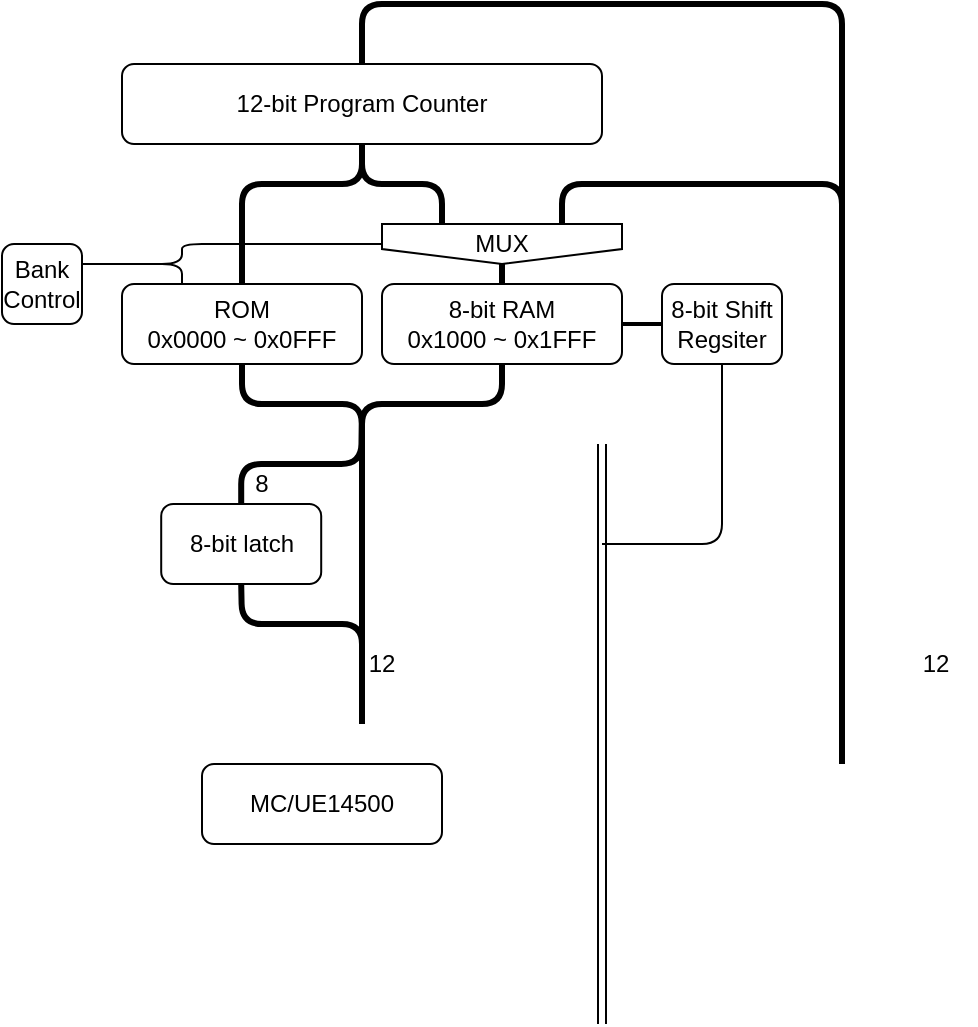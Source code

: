 <mxfile version="19.0.3" type="device"><diagram id="QxkNav_OHL4k1XI0uUHF" name="Page-1"><mxGraphModel dx="813" dy="494" grid="1" gridSize="10" guides="1" tooltips="1" connect="1" arrows="1" fold="1" page="1" pageScale="1" pageWidth="1654" pageHeight="1169" math="0" shadow="0"><root><mxCell id="0"/><mxCell id="1" parent="0"/><mxCell id="jxIza8lRnDLl3RMzCXN8-1" value="ROM&lt;br&gt;0x0000 ~ 0x0FFF" style="rounded=1;whiteSpace=wrap;html=1;" vertex="1" parent="1"><mxGeometry x="440" y="280" width="120" height="40" as="geometry"/></mxCell><mxCell id="jxIza8lRnDLl3RMzCXN8-2" value="8-bit latch" style="rounded=1;whiteSpace=wrap;html=1;" vertex="1" parent="1"><mxGeometry x="459.6" y="390" width="80" height="40" as="geometry"/></mxCell><mxCell id="jxIza8lRnDLl3RMzCXN8-3" value="" style="endArrow=none;html=1;exitX=0.5;exitY=0;exitDx=0;exitDy=0;strokeWidth=3;entryX=0.5;entryY=1;entryDx=0;entryDy=0;" edge="1" parent="1" source="jxIza8lRnDLl3RMzCXN8-2"><mxGeometry width="50" height="50" relative="1" as="geometry"><mxPoint x="569.6" y="430" as="sourcePoint"/><mxPoint x="500" y="320" as="targetPoint"/><Array as="points"><mxPoint x="499.6" y="370"/><mxPoint x="559.6" y="370"/><mxPoint x="560" y="340"/><mxPoint x="500" y="340"/></Array></mxGeometry></mxCell><mxCell id="jxIza8lRnDLl3RMzCXN8-4" value="" style="endArrow=none;html=1;strokeWidth=3;entryX=0.5;entryY=1;entryDx=0;entryDy=0;" edge="1" parent="1"><mxGeometry width="50" height="50" relative="1" as="geometry"><mxPoint x="560" y="500" as="sourcePoint"/><mxPoint x="630" y="320" as="targetPoint"/><Array as="points"><mxPoint x="560" y="340"/><mxPoint x="630" y="340"/></Array></mxGeometry></mxCell><mxCell id="jxIza8lRnDLl3RMzCXN8-5" value="8" style="text;html=1;strokeColor=none;fillColor=none;align=center;verticalAlign=middle;whiteSpace=wrap;rounded=0;" vertex="1" parent="1"><mxGeometry x="489.6" y="370" width="40" height="20" as="geometry"/></mxCell><mxCell id="jxIza8lRnDLl3RMzCXN8-22" value="Bank Control" style="rounded=1;whiteSpace=wrap;html=1;" vertex="1" parent="1"><mxGeometry x="380" y="260" width="40" height="40" as="geometry"/></mxCell><mxCell id="jxIza8lRnDLl3RMzCXN8-24" value="12-bit Program Counter" style="rounded=1;whiteSpace=wrap;html=1;" vertex="1" parent="1"><mxGeometry x="440" y="170" width="240" height="40" as="geometry"/></mxCell><mxCell id="jxIza8lRnDLl3RMzCXN8-27" value="8-bit RAM&lt;br&gt;0x1000 ~ 0x1FFF" style="rounded=1;whiteSpace=wrap;html=1;" vertex="1" parent="1"><mxGeometry x="570" y="280" width="120" height="40" as="geometry"/></mxCell><mxCell id="jxIza8lRnDLl3RMzCXN8-28" value="" style="endArrow=none;html=1;rounded=1;exitX=0.25;exitY=0;exitDx=0;exitDy=0;entryX=1;entryY=0.25;entryDx=0;entryDy=0;" edge="1" parent="1" source="jxIza8lRnDLl3RMzCXN8-1" target="jxIza8lRnDLl3RMzCXN8-22"><mxGeometry width="50" height="50" relative="1" as="geometry"><mxPoint x="490" y="290" as="sourcePoint"/><mxPoint x="440" y="270" as="targetPoint"/><Array as="points"><mxPoint x="470" y="270"/></Array></mxGeometry></mxCell><mxCell id="jxIza8lRnDLl3RMzCXN8-30" value="" style="endArrow=none;html=1;rounded=1;strokeWidth=3;entryX=0.5;entryY=1;entryDx=0;entryDy=0;exitX=0.25;exitY=0;exitDx=0;exitDy=0;" edge="1" parent="1" source="jxIza8lRnDLl3RMzCXN8-37" target="jxIza8lRnDLl3RMzCXN8-24"><mxGeometry width="50" height="50" relative="1" as="geometry"><mxPoint x="630" y="260" as="sourcePoint"/><mxPoint x="640" y="370" as="targetPoint"/><Array as="points"><mxPoint x="600" y="230"/><mxPoint x="560" y="230"/></Array></mxGeometry></mxCell><mxCell id="jxIza8lRnDLl3RMzCXN8-31" value="" style="endArrow=none;html=1;rounded=1;strokeWidth=3;entryX=0.5;entryY=1;entryDx=0;entryDy=0;exitX=0.5;exitY=0;exitDx=0;exitDy=0;" edge="1" parent="1" source="jxIza8lRnDLl3RMzCXN8-1" target="jxIza8lRnDLl3RMzCXN8-24"><mxGeometry width="50" height="50" relative="1" as="geometry"><mxPoint x="590" y="420" as="sourcePoint"/><mxPoint x="640" y="370" as="targetPoint"/><Array as="points"><mxPoint x="500" y="230"/><mxPoint x="560" y="230"/></Array></mxGeometry></mxCell><mxCell id="jxIza8lRnDLl3RMzCXN8-33" value="" style="endArrow=none;html=1;rounded=1;strokeWidth=3;entryX=0.5;entryY=1;entryDx=0;entryDy=0;" edge="1" parent="1" target="jxIza8lRnDLl3RMzCXN8-2"><mxGeometry width="50" height="50" relative="1" as="geometry"><mxPoint x="560" y="470" as="sourcePoint"/><mxPoint x="630" y="400" as="targetPoint"/><Array as="points"><mxPoint x="560" y="450"/><mxPoint x="500" y="450"/></Array></mxGeometry></mxCell><mxCell id="jxIza8lRnDLl3RMzCXN8-34" value="12" style="text;html=1;strokeColor=none;fillColor=none;align=center;verticalAlign=middle;whiteSpace=wrap;rounded=0;" vertex="1" parent="1"><mxGeometry x="550" y="460" width="40" height="20" as="geometry"/></mxCell><mxCell id="jxIza8lRnDLl3RMzCXN8-37" value="MUX" style="shape=offPageConnector;whiteSpace=wrap;html=1;" vertex="1" parent="1"><mxGeometry x="570" y="250" width="120" height="20" as="geometry"/></mxCell><mxCell id="jxIza8lRnDLl3RMzCXN8-38" value="" style="endArrow=none;html=1;rounded=1;strokeWidth=3;entryX=0.5;entryY=1;entryDx=0;entryDy=0;exitX=0.5;exitY=0;exitDx=0;exitDy=0;" edge="1" parent="1" source="jxIza8lRnDLl3RMzCXN8-27" target="jxIza8lRnDLl3RMzCXN8-37"><mxGeometry width="50" height="50" relative="1" as="geometry"><mxPoint x="490" y="300" as="sourcePoint"/><mxPoint x="540" y="250" as="targetPoint"/></mxGeometry></mxCell><mxCell id="jxIza8lRnDLl3RMzCXN8-39" value="" style="endArrow=none;html=1;rounded=1;strokeWidth=1;entryX=0;entryY=0.5;entryDx=0;entryDy=0;" edge="1" parent="1" target="jxIza8lRnDLl3RMzCXN8-37"><mxGeometry width="50" height="50" relative="1" as="geometry"><mxPoint x="440" y="270" as="sourcePoint"/><mxPoint x="550" y="300" as="targetPoint"/><Array as="points"><mxPoint x="470" y="270"/><mxPoint x="470" y="260"/></Array></mxGeometry></mxCell><mxCell id="jxIza8lRnDLl3RMzCXN8-40" value="" style="endArrow=none;html=1;rounded=1;strokeWidth=3;exitX=0.75;exitY=0;exitDx=0;exitDy=0;" edge="1" parent="1" source="jxIza8lRnDLl3RMzCXN8-37"><mxGeometry width="50" height="50" relative="1" as="geometry"><mxPoint x="630" y="220" as="sourcePoint"/><mxPoint x="800" y="260" as="targetPoint"/><Array as="points"><mxPoint x="660" y="230"/><mxPoint x="800" y="230"/></Array></mxGeometry></mxCell><mxCell id="jxIza8lRnDLl3RMzCXN8-41" value="" style="endArrow=none;html=1;rounded=1;strokeWidth=3;entryX=0.5;entryY=0;entryDx=0;entryDy=0;" edge="1" parent="1" target="jxIza8lRnDLl3RMzCXN8-24"><mxGeometry width="50" height="50" relative="1" as="geometry"><mxPoint x="800" y="520" as="sourcePoint"/><mxPoint x="670" y="200" as="targetPoint"/><Array as="points"><mxPoint x="800" y="140"/><mxPoint x="560" y="140"/></Array></mxGeometry></mxCell><mxCell id="jxIza8lRnDLl3RMzCXN8-42" value="12" style="text;html=1;strokeColor=none;fillColor=none;align=center;verticalAlign=middle;whiteSpace=wrap;rounded=0;" vertex="1" parent="1"><mxGeometry x="827" y="460" width="40" height="20" as="geometry"/></mxCell><mxCell id="jxIza8lRnDLl3RMzCXN8-43" value="8-bit Shift Regsiter" style="rounded=1;whiteSpace=wrap;html=1;" vertex="1" parent="1"><mxGeometry x="710" y="280" width="60" height="40" as="geometry"/></mxCell><mxCell id="jxIza8lRnDLl3RMzCXN8-44" value="" style="endArrow=none;html=1;rounded=1;strokeWidth=2;entryX=0;entryY=0.5;entryDx=0;entryDy=0;exitX=1;exitY=0.5;exitDx=0;exitDy=0;" edge="1" parent="1" source="jxIza8lRnDLl3RMzCXN8-27" target="jxIza8lRnDLl3RMzCXN8-43"><mxGeometry width="50" height="50" relative="1" as="geometry"><mxPoint x="580" y="420" as="sourcePoint"/><mxPoint x="630" y="370" as="targetPoint"/></mxGeometry></mxCell><mxCell id="jxIza8lRnDLl3RMzCXN8-45" value="" style="endArrow=none;html=1;rounded=1;strokeWidth=1;entryX=0.5;entryY=1;entryDx=0;entryDy=0;" edge="1" parent="1" target="jxIza8lRnDLl3RMzCXN8-43"><mxGeometry width="50" height="50" relative="1" as="geometry"><mxPoint x="680" y="410" as="sourcePoint"/><mxPoint x="630" y="370" as="targetPoint"/><Array as="points"><mxPoint x="740" y="410"/></Array></mxGeometry></mxCell><mxCell id="jxIza8lRnDLl3RMzCXN8-46" value="" style="shape=link;html=1;rounded=1;strokeWidth=1;" edge="1" parent="1"><mxGeometry width="100" relative="1" as="geometry"><mxPoint x="680" y="650" as="sourcePoint"/><mxPoint x="680" y="360" as="targetPoint"/></mxGeometry></mxCell><mxCell id="jxIza8lRnDLl3RMzCXN8-47" value="MC/UE14500" style="rounded=1;whiteSpace=wrap;html=1;" vertex="1" parent="1"><mxGeometry x="480" y="520" width="120" height="40" as="geometry"/></mxCell></root></mxGraphModel></diagram></mxfile>